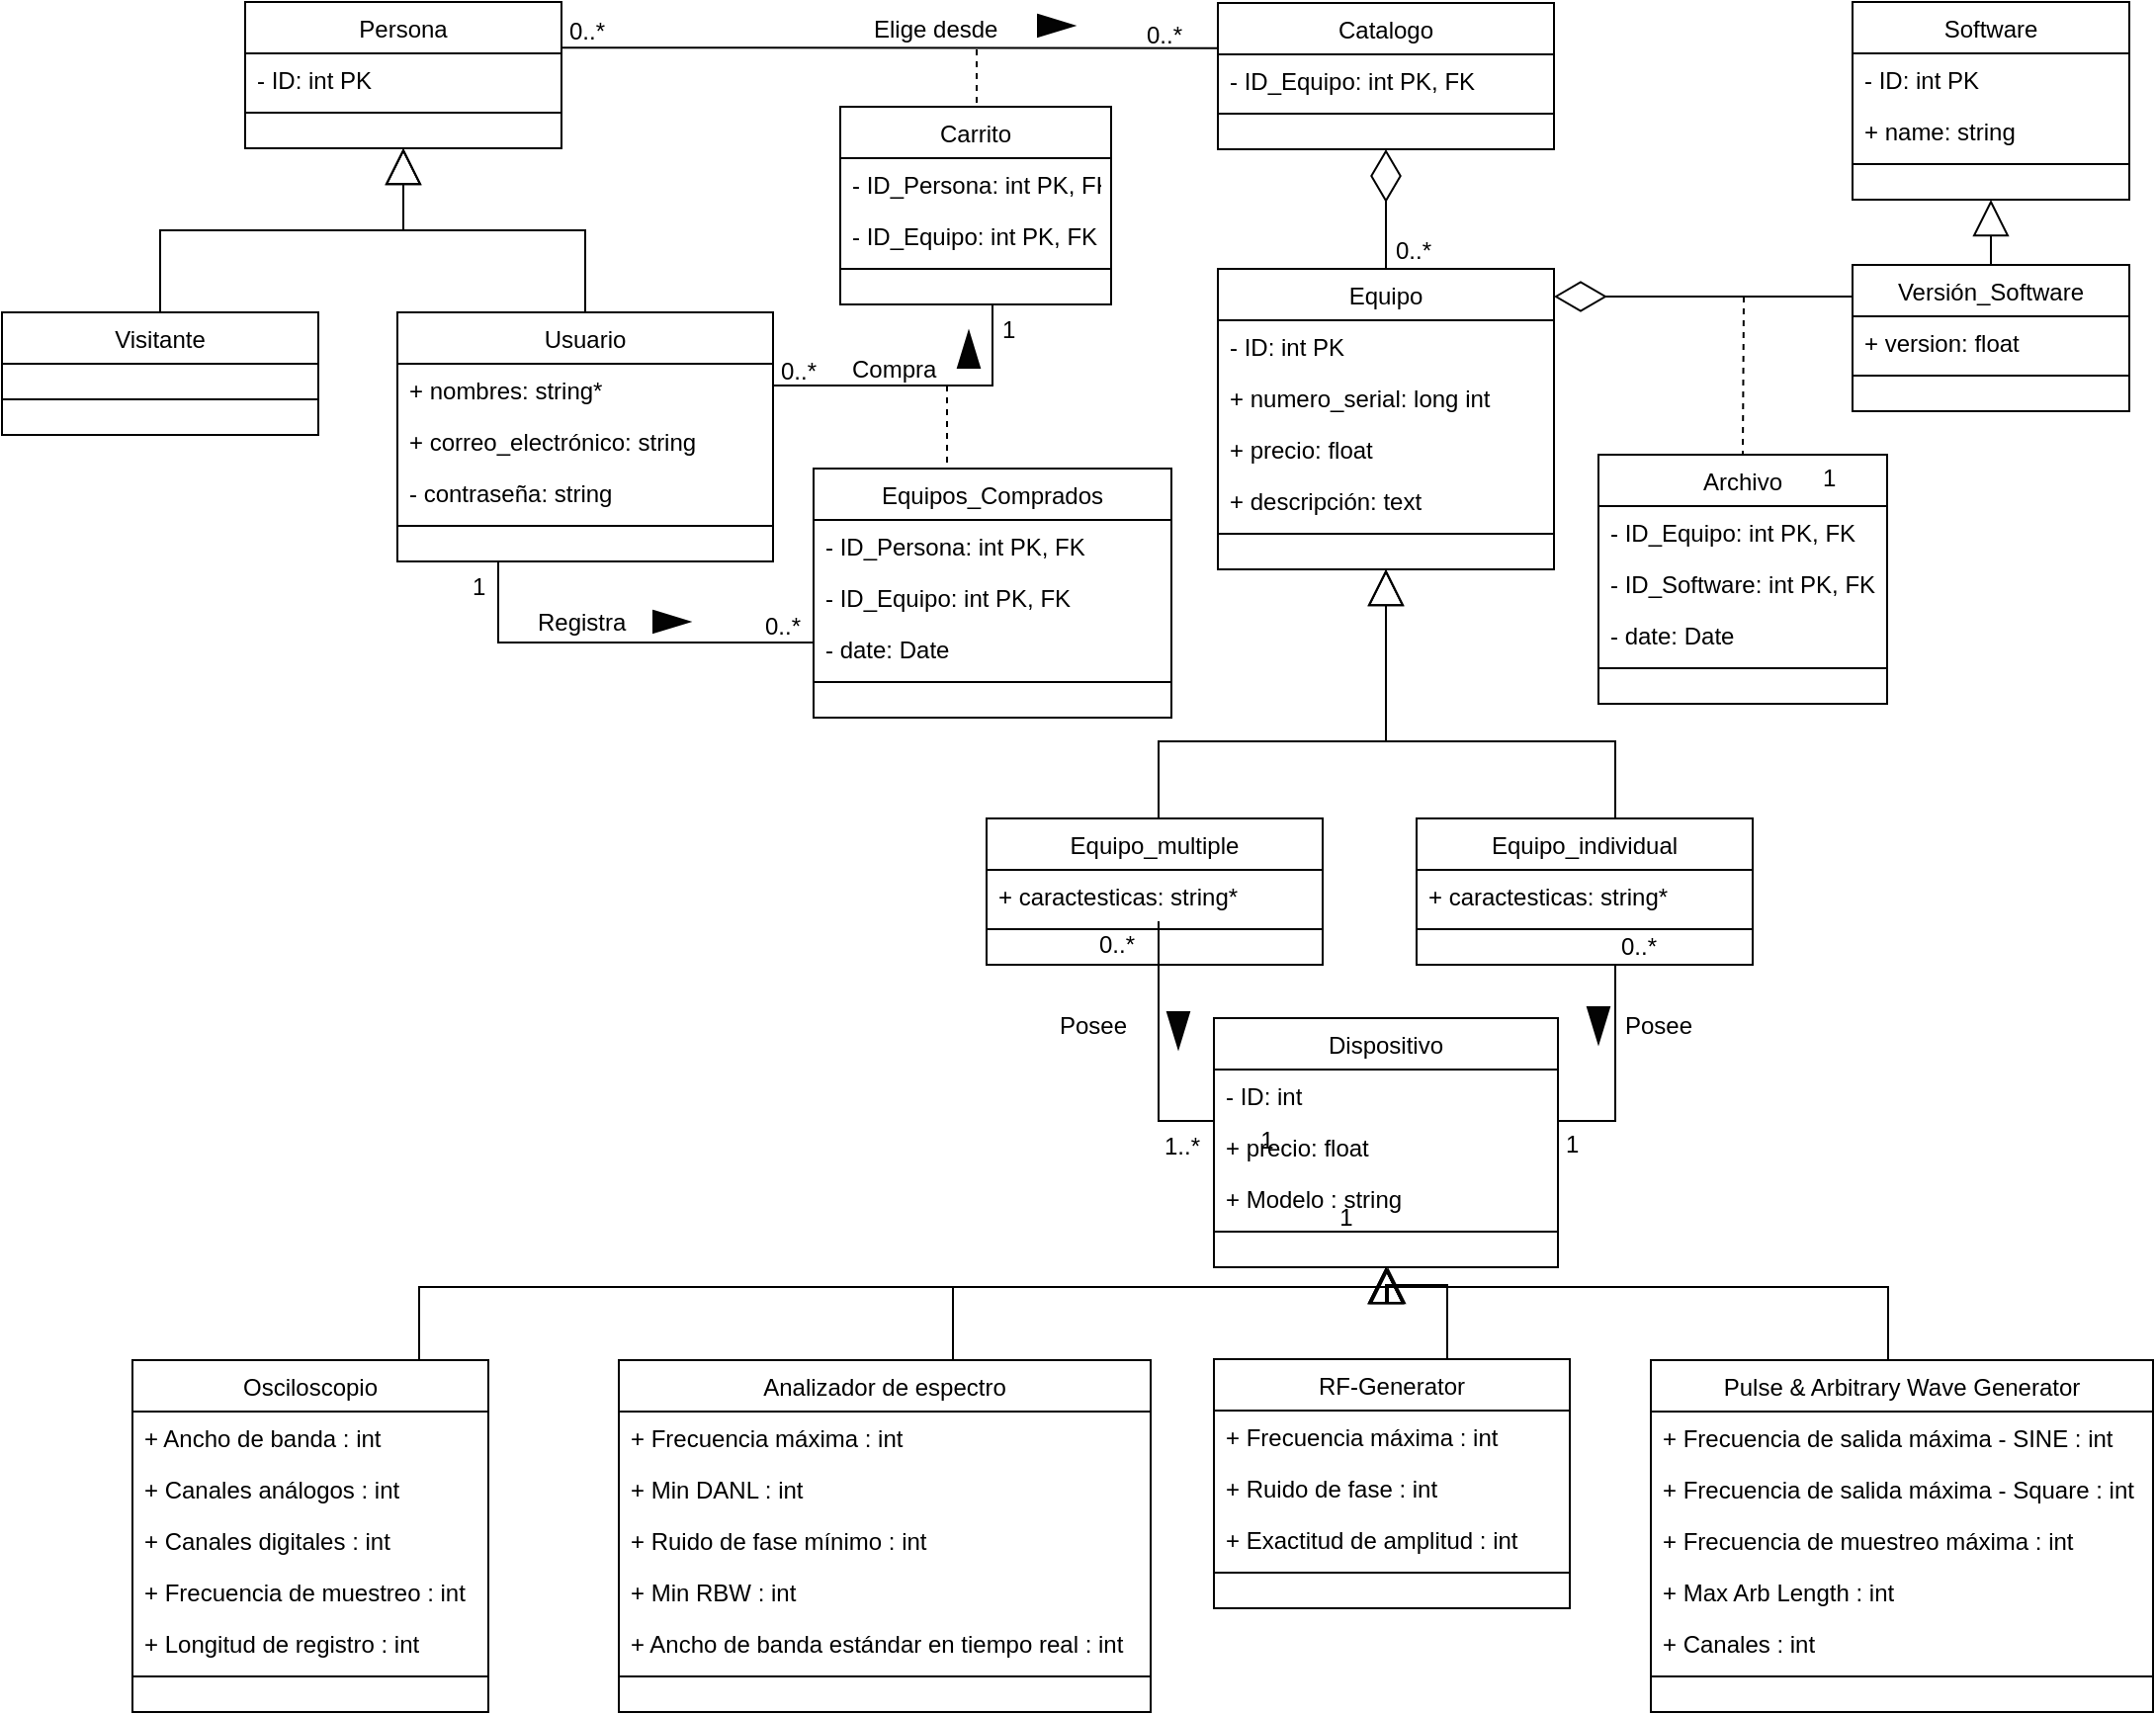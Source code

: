 <mxfile version="10.6.6" type="github"><diagram id="1l5sb3tRG5L2ssNkNrx-" name="Page-1"><mxGraphModel dx="1618" dy="881" grid="1" gridSize="10" guides="1" tooltips="1" connect="1" arrows="1" fold="1" page="1" pageScale="1" pageWidth="1100" pageHeight="850" math="0" shadow="0"><root><mxCell id="0"/><mxCell id="1" parent="0"/><mxCell id="Gdhuj5nwoWhFRIDHeM78-11" value="Usuario" style="swimlane;fontStyle=0;childLayout=stackLayout;horizontal=1;startSize=26;fillColor=none;horizontalStack=0;resizeParent=1;resizeParentMax=0;resizeLast=0;collapsible=1;marginBottom=0;fontSize=12;" parent="1" vertex="1"><mxGeometry x="209" y="183" width="190" height="126" as="geometry"><mxRectangle x="80" y="222" width="80" height="26" as="alternateBounds"/></mxGeometry></mxCell><mxCell id="Gdhuj5nwoWhFRIDHeM78-14" value="+ nombres: string*" style="text;strokeColor=none;fillColor=none;align=left;verticalAlign=top;spacingLeft=4;spacingRight=4;overflow=hidden;rotatable=0;points=[[0,0.5],[1,0.5]];portConstraint=eastwest;fontSize=12;" parent="Gdhuj5nwoWhFRIDHeM78-11" vertex="1"><mxGeometry y="26" width="190" height="26" as="geometry"/></mxCell><mxCell id="Gdhuj5nwoWhFRIDHeM78-13" value="+ correo_electrónico: string" style="text;strokeColor=none;fillColor=none;align=left;verticalAlign=top;spacingLeft=4;spacingRight=4;overflow=hidden;rotatable=0;points=[[0,0.5],[1,0.5]];portConstraint=eastwest;fontSize=12;" parent="Gdhuj5nwoWhFRIDHeM78-11" vertex="1"><mxGeometry y="52" width="190" height="26" as="geometry"/></mxCell><mxCell id="_60A2l3c00pY5kJrIBus-10" value="- contraseña: string" style="text;strokeColor=none;fillColor=none;align=left;verticalAlign=top;spacingLeft=4;spacingRight=4;overflow=hidden;rotatable=0;points=[[0,0.5],[1,0.5]];portConstraint=eastwest;fontSize=12;" parent="Gdhuj5nwoWhFRIDHeM78-11" vertex="1"><mxGeometry y="78" width="190" height="26" as="geometry"/></mxCell><mxCell id="F7nU7nRuhwrIxXOLynGR-39" value="" style="line;strokeWidth=1;fillColor=none;align=left;verticalAlign=middle;spacingTop=-1;spacingLeft=3;spacingRight=3;rotatable=0;labelPosition=right;points=[];portConstraint=eastwest;" vertex="1" parent="Gdhuj5nwoWhFRIDHeM78-11"><mxGeometry y="104" width="190" height="8" as="geometry"/></mxCell><mxCell id="F7nU7nRuhwrIxXOLynGR-40" value="" style="text;strokeColor=none;fillColor=none;align=left;verticalAlign=middle;spacingTop=-1;spacingLeft=4;spacingRight=4;rotatable=0;labelPosition=right;points=[];portConstraint=eastwest;" vertex="1" parent="Gdhuj5nwoWhFRIDHeM78-11"><mxGeometry y="112" width="190" height="14" as="geometry"/></mxCell><mxCell id="Gdhuj5nwoWhFRIDHeM78-29" value="Equipo" style="swimlane;fontStyle=0;childLayout=stackLayout;horizontal=1;startSize=26;fillColor=none;horizontalStack=0;resizeParent=1;resizeParentMax=0;resizeLast=0;collapsible=1;marginBottom=0;fontSize=12;" parent="1" vertex="1"><mxGeometry x="624" y="161" width="170" height="152" as="geometry"/></mxCell><mxCell id="F7nU7nRuhwrIxXOLynGR-60" value="- ID: int PK" style="text;strokeColor=none;fillColor=none;align=left;verticalAlign=top;spacingLeft=4;spacingRight=4;overflow=hidden;rotatable=0;points=[[0,0.5],[1,0.5]];portConstraint=eastwest;fontSize=12;" vertex="1" parent="Gdhuj5nwoWhFRIDHeM78-29"><mxGeometry y="26" width="170" height="26" as="geometry"/></mxCell><mxCell id="kvjPQDBFaXFV1M2Y1lZf-42" value="+ numero_serial: long int" style="text;strokeColor=none;fillColor=none;align=left;verticalAlign=top;spacingLeft=4;spacingRight=4;overflow=hidden;rotatable=0;points=[[0,0.5],[1,0.5]];portConstraint=eastwest;fontSize=12;" parent="Gdhuj5nwoWhFRIDHeM78-29" vertex="1"><mxGeometry y="52" width="170" height="26" as="geometry"/></mxCell><mxCell id="Gdhuj5nwoWhFRIDHeM78-30" value="+ precio: float" style="text;strokeColor=none;fillColor=none;align=left;verticalAlign=top;spacingLeft=4;spacingRight=4;overflow=hidden;rotatable=0;points=[[0,0.5],[1,0.5]];portConstraint=eastwest;fontSize=12;" parent="Gdhuj5nwoWhFRIDHeM78-29" vertex="1"><mxGeometry y="78" width="170" height="26" as="geometry"/></mxCell><mxCell id="Gdhuj5nwoWhFRIDHeM78-32" value="+ descripción: text" style="text;strokeColor=none;fillColor=none;align=left;verticalAlign=top;spacingLeft=4;spacingRight=4;overflow=hidden;rotatable=0;points=[[0,0.5],[1,0.5]];portConstraint=eastwest;fontSize=12;" parent="Gdhuj5nwoWhFRIDHeM78-29" vertex="1"><mxGeometry y="104" width="170" height="26" as="geometry"/></mxCell><mxCell id="F7nU7nRuhwrIxXOLynGR-31" value="" style="line;strokeWidth=1;fillColor=none;align=left;verticalAlign=middle;spacingTop=-1;spacingLeft=3;spacingRight=3;rotatable=0;labelPosition=right;points=[];portConstraint=eastwest;" vertex="1" parent="Gdhuj5nwoWhFRIDHeM78-29"><mxGeometry y="130" width="170" height="8" as="geometry"/></mxCell><mxCell id="F7nU7nRuhwrIxXOLynGR-32" value="" style="text;strokeColor=none;fillColor=none;align=left;verticalAlign=middle;spacingTop=-1;spacingLeft=4;spacingRight=4;rotatable=0;labelPosition=right;points=[];portConstraint=eastwest;" vertex="1" parent="Gdhuj5nwoWhFRIDHeM78-29"><mxGeometry y="138" width="170" height="14" as="geometry"/></mxCell><mxCell id="Gdhuj5nwoWhFRIDHeM78-41" value="Software" style="swimlane;fontStyle=0;childLayout=stackLayout;horizontal=1;startSize=26;fillColor=none;horizontalStack=0;resizeParent=1;resizeParentMax=0;resizeLast=0;collapsible=1;marginBottom=0;fontSize=12;" parent="1" vertex="1"><mxGeometry x="945" y="26" width="140" height="100" as="geometry"/></mxCell><mxCell id="F7nU7nRuhwrIxXOLynGR-61" value="- ID: int PK" style="text;strokeColor=none;fillColor=none;align=left;verticalAlign=top;spacingLeft=4;spacingRight=4;overflow=hidden;rotatable=0;points=[[0,0.5],[1,0.5]];portConstraint=eastwest;fontSize=12;" vertex="1" parent="Gdhuj5nwoWhFRIDHeM78-41"><mxGeometry y="26" width="140" height="26" as="geometry"/></mxCell><mxCell id="Gdhuj5nwoWhFRIDHeM78-48" value="+ name: string" style="text;strokeColor=none;fillColor=none;align=left;verticalAlign=top;spacingLeft=4;spacingRight=4;overflow=hidden;rotatable=0;points=[[0,0.5],[1,0.5]];portConstraint=eastwest;fontSize=12;" parent="Gdhuj5nwoWhFRIDHeM78-41" vertex="1"><mxGeometry y="52" width="140" height="26" as="geometry"/></mxCell><mxCell id="F7nU7nRuhwrIxXOLynGR-37" value="" style="line;strokeWidth=1;fillColor=none;align=left;verticalAlign=middle;spacingTop=-1;spacingLeft=3;spacingRight=3;rotatable=0;labelPosition=right;points=[];portConstraint=eastwest;" vertex="1" parent="Gdhuj5nwoWhFRIDHeM78-41"><mxGeometry y="78" width="140" height="8" as="geometry"/></mxCell><mxCell id="F7nU7nRuhwrIxXOLynGR-38" value="" style="text;strokeColor=none;fillColor=none;align=left;verticalAlign=middle;spacingTop=-1;spacingLeft=4;spacingRight=4;rotatable=0;labelPosition=right;points=[];portConstraint=eastwest;" vertex="1" parent="Gdhuj5nwoWhFRIDHeM78-41"><mxGeometry y="86" width="140" height="14" as="geometry"/></mxCell><mxCell id="Gdhuj5nwoWhFRIDHeM78-47" value="Versión_Software" style="swimlane;fontStyle=0;childLayout=stackLayout;horizontal=1;startSize=26;fillColor=none;horizontalStack=0;resizeParent=1;resizeParentMax=0;resizeLast=0;collapsible=1;marginBottom=0;fontSize=12;" parent="1" vertex="1"><mxGeometry x="945" y="159" width="140" height="74" as="geometry"/></mxCell><mxCell id="Gdhuj5nwoWhFRIDHeM78-43" value="+ version: float" style="text;strokeColor=none;fillColor=none;align=left;verticalAlign=top;spacingLeft=4;spacingRight=4;overflow=hidden;rotatable=0;points=[[0,0.5],[1,0.5]];portConstraint=eastwest;fontSize=12;" parent="Gdhuj5nwoWhFRIDHeM78-47" vertex="1"><mxGeometry y="26" width="140" height="26" as="geometry"/></mxCell><mxCell id="F7nU7nRuhwrIxXOLynGR-35" value="" style="line;strokeWidth=1;fillColor=none;align=left;verticalAlign=middle;spacingTop=-1;spacingLeft=3;spacingRight=3;rotatable=0;labelPosition=right;points=[];portConstraint=eastwest;" vertex="1" parent="Gdhuj5nwoWhFRIDHeM78-47"><mxGeometry y="52" width="140" height="8" as="geometry"/></mxCell><mxCell id="F7nU7nRuhwrIxXOLynGR-36" value="" style="text;strokeColor=none;fillColor=none;align=left;verticalAlign=middle;spacingTop=-1;spacingLeft=4;spacingRight=4;rotatable=0;labelPosition=right;points=[];portConstraint=eastwest;" vertex="1" parent="Gdhuj5nwoWhFRIDHeM78-47"><mxGeometry y="60" width="140" height="14" as="geometry"/></mxCell><mxCell id="Gdhuj5nwoWhFRIDHeM78-63" value="" style="endArrow=none;html=1;strokeColor=#000000;fontSize=12;edgeStyle=orthogonalEdgeStyle;rounded=0;" parent="1" target="_60A2l3c00pY5kJrIBus-11" edge="1"><mxGeometry width="50" height="50" relative="1" as="geometry"><mxPoint x="399" y="266" as="sourcePoint"/><mxPoint x="579" y="266" as="targetPoint"/><Array as="points"><mxPoint x="399" y="220"/><mxPoint x="510" y="220"/></Array></mxGeometry></mxCell><mxCell id="_60A2l3c00pY5kJrIBus-11" value="Carrito" style="swimlane;fontStyle=0;childLayout=stackLayout;horizontal=1;startSize=26;fillColor=none;horizontalStack=0;resizeParent=1;resizeParentMax=0;resizeLast=0;collapsible=1;marginBottom=0;fontSize=12;" parent="1" vertex="1"><mxGeometry x="433" y="79" width="137" height="100" as="geometry"/></mxCell><mxCell id="F7nU7nRuhwrIxXOLynGR-64" value="- ID_Persona: int PK, FK" style="text;strokeColor=none;fillColor=none;align=left;verticalAlign=top;spacingLeft=4;spacingRight=4;overflow=hidden;rotatable=0;points=[[0,0.5],[1,0.5]];portConstraint=eastwest;fontSize=12;" vertex="1" parent="_60A2l3c00pY5kJrIBus-11"><mxGeometry y="26" width="137" height="26" as="geometry"/></mxCell><mxCell id="F7nU7nRuhwrIxXOLynGR-63" value="- ID_Equipo: int PK, FK" style="text;strokeColor=none;fillColor=none;align=left;verticalAlign=top;spacingLeft=4;spacingRight=4;overflow=hidden;rotatable=0;points=[[0,0.5],[1,0.5]];portConstraint=eastwest;fontSize=12;" vertex="1" parent="_60A2l3c00pY5kJrIBus-11"><mxGeometry y="52" width="137" height="26" as="geometry"/></mxCell><mxCell id="F7nU7nRuhwrIxXOLynGR-57" value="" style="line;strokeWidth=1;fillColor=none;align=left;verticalAlign=middle;spacingTop=-1;spacingLeft=3;spacingRight=3;rotatable=0;labelPosition=right;points=[];portConstraint=eastwest;" vertex="1" parent="_60A2l3c00pY5kJrIBus-11"><mxGeometry y="78" width="137" height="8" as="geometry"/></mxCell><mxCell id="F7nU7nRuhwrIxXOLynGR-58" value="" style="text;strokeColor=none;fillColor=none;align=left;verticalAlign=middle;spacingTop=-1;spacingLeft=4;spacingRight=4;rotatable=0;labelPosition=right;points=[];portConstraint=eastwest;" vertex="1" parent="_60A2l3c00pY5kJrIBus-11"><mxGeometry y="86" width="137" height="14" as="geometry"/></mxCell><mxCell id="kvjPQDBFaXFV1M2Y1lZf-7" value="Visitante" style="swimlane;fontStyle=0;childLayout=stackLayout;horizontal=1;startSize=26;fillColor=none;horizontalStack=0;resizeParent=1;resizeParentMax=0;resizeLast=0;collapsible=1;marginBottom=0;fontSize=12;" parent="1" vertex="1"><mxGeometry x="9" y="183" width="160" height="62" as="geometry"><mxRectangle x="80" y="222" width="80" height="26" as="alternateBounds"/></mxGeometry></mxCell><mxCell id="F7nU7nRuhwrIxXOLynGR-48" value="" style="text;strokeColor=none;fillColor=none;align=left;verticalAlign=middle;spacingTop=-1;spacingLeft=4;spacingRight=4;rotatable=0;labelPosition=right;points=[];portConstraint=eastwest;" vertex="1" parent="kvjPQDBFaXFV1M2Y1lZf-7"><mxGeometry y="26" width="160" height="14" as="geometry"/></mxCell><mxCell id="F7nU7nRuhwrIxXOLynGR-43" value="" style="line;strokeWidth=1;fillColor=none;align=left;verticalAlign=middle;spacingTop=-1;spacingLeft=3;spacingRight=3;rotatable=0;labelPosition=right;points=[];portConstraint=eastwest;" vertex="1" parent="kvjPQDBFaXFV1M2Y1lZf-7"><mxGeometry y="40" width="160" height="8" as="geometry"/></mxCell><mxCell id="F7nU7nRuhwrIxXOLynGR-44" value="" style="text;strokeColor=none;fillColor=none;align=left;verticalAlign=middle;spacingTop=-1;spacingLeft=4;spacingRight=4;rotatable=0;labelPosition=right;points=[];portConstraint=eastwest;" vertex="1" parent="kvjPQDBFaXFV1M2Y1lZf-7"><mxGeometry y="48" width="160" height="14" as="geometry"/></mxCell><mxCell id="kvjPQDBFaXFV1M2Y1lZf-12" value="Persona" style="swimlane;fontStyle=0;childLayout=stackLayout;horizontal=1;startSize=26;fillColor=none;horizontalStack=0;resizeParent=1;resizeParentMax=0;resizeLast=0;collapsible=1;marginBottom=0;fontSize=12;" parent="1" vertex="1"><mxGeometry x="132" y="26" width="160" height="74" as="geometry"><mxRectangle x="80" y="222" width="80" height="26" as="alternateBounds"/></mxGeometry></mxCell><mxCell id="kvjPQDBFaXFV1M2Y1lZf-13" value="- ID: int PK" style="text;strokeColor=none;fillColor=none;align=left;verticalAlign=top;spacingLeft=4;spacingRight=4;overflow=hidden;rotatable=0;points=[[0,0.5],[1,0.5]];portConstraint=eastwest;fontSize=12;" parent="kvjPQDBFaXFV1M2Y1lZf-12" vertex="1"><mxGeometry y="26" width="160" height="26" as="geometry"/></mxCell><mxCell id="F7nU7nRuhwrIxXOLynGR-46" value="" style="line;strokeWidth=1;fillColor=none;align=left;verticalAlign=middle;spacingTop=-1;spacingLeft=3;spacingRight=3;rotatable=0;labelPosition=right;points=[];portConstraint=eastwest;" vertex="1" parent="kvjPQDBFaXFV1M2Y1lZf-12"><mxGeometry y="52" width="160" height="8" as="geometry"/></mxCell><mxCell id="F7nU7nRuhwrIxXOLynGR-47" value="" style="text;strokeColor=none;fillColor=none;align=left;verticalAlign=middle;spacingTop=-1;spacingLeft=4;spacingRight=4;rotatable=0;labelPosition=right;points=[];portConstraint=eastwest;" vertex="1" parent="kvjPQDBFaXFV1M2Y1lZf-12"><mxGeometry y="60" width="160" height="14" as="geometry"/></mxCell><mxCell id="kvjPQDBFaXFV1M2Y1lZf-26" value="" style="endArrow=block;endSize=16;endFill=0;html=1;edgeStyle=orthogonalEdgeStyle;rounded=0;fontSize=12;" parent="1" source="Gdhuj5nwoWhFRIDHeM78-11" target="kvjPQDBFaXFV1M2Y1lZf-12" edge="1"><mxGeometry x="-0.206" y="-25" width="160" relative="1" as="geometry"><mxPoint x="249" y="130" as="sourcePoint"/><mxPoint x="409" y="130" as="targetPoint"/><mxPoint as="offset"/></mxGeometry></mxCell><mxCell id="kvjPQDBFaXFV1M2Y1lZf-27" value="" style="endArrow=block;endSize=16;endFill=0;html=1;edgeStyle=orthogonalEdgeStyle;rounded=0;fontSize=12;" parent="1" source="kvjPQDBFaXFV1M2Y1lZf-7" target="kvjPQDBFaXFV1M2Y1lZf-12" edge="1"><mxGeometry x="-0.206" y="-25" width="160" relative="1" as="geometry"><mxPoint x="291.286" y="193.0" as="sourcePoint"/><mxPoint x="235.857" y="89" as="targetPoint"/><mxPoint as="offset"/></mxGeometry></mxCell><mxCell id="kvjPQDBFaXFV1M2Y1lZf-30" value="&lt;font style=&quot;font-size: 12px;&quot;&gt;Compra&lt;/font&gt;" style="text;html=1;resizable=0;points=[];autosize=1;align=left;verticalAlign=top;spacingTop=-4;fontSize=12;" parent="1" vertex="1"><mxGeometry x="437" y="202" width="70" height="20" as="geometry"/></mxCell><mxCell id="kvjPQDBFaXFV1M2Y1lZf-32" value="" style="endArrow=none;html=1;rounded=0;fontSize=12;" parent="1" edge="1"><mxGeometry width="50" height="50" relative="1" as="geometry"><mxPoint x="624" y="49.414" as="sourcePoint"/><mxPoint x="292" y="49.08" as="targetPoint"/></mxGeometry></mxCell><mxCell id="kvjPQDBFaXFV1M2Y1lZf-33" value="&lt;div style=&quot;font-size: 12px;&quot;&gt;&lt;font style=&quot;font-size: 12px;&quot;&gt;Elige&lt;/font&gt; desde&lt;/div&gt;" style="text;html=1;resizable=0;points=[];autosize=1;align=left;verticalAlign=top;spacingTop=-4;fontSize=12;" parent="1" vertex="1"><mxGeometry x="448" y="30" width="90" height="20" as="geometry"/></mxCell><mxCell id="kvjPQDBFaXFV1M2Y1lZf-34" value="" style="endArrow=none;dashed=1;html=1;entryX=0.5;entryY=0;entryDx=0;entryDy=0;fontSize=12;" parent="1" edge="1"><mxGeometry width="50" height="50" relative="1" as="geometry"><mxPoint x="502" y="50" as="sourcePoint"/><mxPoint x="502" y="80" as="targetPoint"/></mxGeometry></mxCell><mxCell id="kvjPQDBFaXFV1M2Y1lZf-35" value="Equipos_Comprados" style="swimlane;fontStyle=0;childLayout=stackLayout;horizontal=1;startSize=26;fillColor=none;horizontalStack=0;resizeParent=1;resizeParentMax=0;resizeLast=0;collapsible=1;marginBottom=0;fontSize=12;" parent="1" vertex="1"><mxGeometry x="419.5" y="262" width="181" height="126" as="geometry"/></mxCell><mxCell id="F7nU7nRuhwrIxXOLynGR-66" value="- ID_Persona: int PK, FK" style="text;strokeColor=none;fillColor=none;align=left;verticalAlign=top;spacingLeft=4;spacingRight=4;overflow=hidden;rotatable=0;points=[[0,0.5],[1,0.5]];portConstraint=eastwest;fontSize=12;" vertex="1" parent="kvjPQDBFaXFV1M2Y1lZf-35"><mxGeometry y="26" width="181" height="26" as="geometry"/></mxCell><mxCell id="F7nU7nRuhwrIxXOLynGR-67" value="- ID_Equipo: int PK, FK" style="text;strokeColor=none;fillColor=none;align=left;verticalAlign=top;spacingLeft=4;spacingRight=4;overflow=hidden;rotatable=0;points=[[0,0.5],[1,0.5]];portConstraint=eastwest;fontSize=12;" vertex="1" parent="kvjPQDBFaXFV1M2Y1lZf-35"><mxGeometry y="52" width="181" height="26" as="geometry"/></mxCell><mxCell id="kvjPQDBFaXFV1M2Y1lZf-73" value="- date: Date " style="text;strokeColor=none;fillColor=none;align=left;verticalAlign=top;spacingLeft=4;spacingRight=4;overflow=hidden;rotatable=0;points=[[0,0.5],[1,0.5]];portConstraint=eastwest;fontSize=12;" parent="kvjPQDBFaXFV1M2Y1lZf-35" vertex="1"><mxGeometry y="78" width="181" height="26" as="geometry"/></mxCell><mxCell id="F7nU7nRuhwrIxXOLynGR-25" value="" style="line;strokeWidth=1;fillColor=none;align=left;verticalAlign=middle;spacingTop=-1;spacingLeft=3;spacingRight=3;rotatable=0;labelPosition=right;points=[];portConstraint=eastwest;" vertex="1" parent="kvjPQDBFaXFV1M2Y1lZf-35"><mxGeometry y="104" width="181" height="8" as="geometry"/></mxCell><mxCell id="F7nU7nRuhwrIxXOLynGR-26" value="" style="text;strokeColor=none;fillColor=none;align=left;verticalAlign=middle;spacingTop=-1;spacingLeft=4;spacingRight=4;rotatable=0;labelPosition=right;points=[];portConstraint=eastwest;" vertex="1" parent="kvjPQDBFaXFV1M2Y1lZf-35"><mxGeometry y="112" width="181" height="14" as="geometry"/></mxCell><mxCell id="kvjPQDBFaXFV1M2Y1lZf-37" value="" style="endArrow=none;dashed=1;html=1;fontSize=12;entryX=0.373;entryY=-0.008;entryDx=0;entryDy=0;entryPerimeter=0;" parent="1" target="kvjPQDBFaXFV1M2Y1lZf-35" edge="1"><mxGeometry width="50" height="50" relative="1" as="geometry"><mxPoint x="487" y="220" as="sourcePoint"/><mxPoint x="508" y="340" as="targetPoint"/></mxGeometry></mxCell><mxCell id="kvjPQDBFaXFV1M2Y1lZf-38" value="" style="endArrow=none;html=1;strokeColor=#000000;fontSize=12;edgeStyle=orthogonalEdgeStyle;rounded=0;" parent="1" source="Gdhuj5nwoWhFRIDHeM78-11" target="kvjPQDBFaXFV1M2Y1lZf-35" edge="1"><mxGeometry width="50" height="50" relative="1" as="geometry"><mxPoint x="389" y="220" as="sourcePoint"/><mxPoint x="579" y="220" as="targetPoint"/><Array as="points"><mxPoint x="260" y="350"/></Array></mxGeometry></mxCell><mxCell id="kvjPQDBFaXFV1M2Y1lZf-39" value="&lt;font style=&quot;font-size: 12px;&quot;&gt;Registra&lt;/font&gt;" style="text;html=1;resizable=0;points=[];autosize=1;align=left;verticalAlign=top;spacingTop=-4;fontSize=12;" parent="1" vertex="1"><mxGeometry x="277.5" y="330" width="70" height="20" as="geometry"/></mxCell><mxCell id="kvjPQDBFaXFV1M2Y1lZf-40" value="" style="endArrow=block;endSize=16;endFill=0;html=1;edgeStyle=orthogonalEdgeStyle;rounded=0;fontSize=12;" parent="1" source="Gdhuj5nwoWhFRIDHeM78-47" target="Gdhuj5nwoWhFRIDHeM78-41" edge="1"><mxGeometry x="-0.206" y="-25" width="160" relative="1" as="geometry"><mxPoint x="144.118" y="150.0" as="sourcePoint"/><mxPoint x="267.647" y="46" as="targetPoint"/><mxPoint as="offset"/></mxGeometry></mxCell><mxCell id="kvjPQDBFaXFV1M2Y1lZf-41" value="Archivo" style="swimlane;fontStyle=0;childLayout=stackLayout;horizontal=1;startSize=26;fillColor=none;horizontalStack=0;resizeParent=1;resizeParentMax=0;resizeLast=0;collapsible=1;marginBottom=0;fontSize=12;" parent="1" vertex="1"><mxGeometry x="816.5" y="255" width="146" height="126" as="geometry"/></mxCell><mxCell id="F7nU7nRuhwrIxXOLynGR-69" value="- ID_Equipo: int PK, FK" style="text;strokeColor=none;fillColor=none;align=left;verticalAlign=top;spacingLeft=4;spacingRight=4;overflow=hidden;rotatable=0;points=[[0,0.5],[1,0.5]];portConstraint=eastwest;fontSize=12;" vertex="1" parent="kvjPQDBFaXFV1M2Y1lZf-41"><mxGeometry y="26" width="146" height="26" as="geometry"/></mxCell><mxCell id="F7nU7nRuhwrIxXOLynGR-68" value="- ID_Software: int PK, FK" style="text;strokeColor=none;fillColor=none;align=left;verticalAlign=top;spacingLeft=4;spacingRight=4;overflow=hidden;rotatable=0;points=[[0,0.5],[1,0.5]];portConstraint=eastwest;fontSize=12;" vertex="1" parent="kvjPQDBFaXFV1M2Y1lZf-41"><mxGeometry y="52" width="146" height="26" as="geometry"/></mxCell><mxCell id="kvjPQDBFaXFV1M2Y1lZf-83" value="- date: Date" style="text;strokeColor=none;fillColor=none;align=left;verticalAlign=top;spacingLeft=4;spacingRight=4;overflow=hidden;rotatable=0;points=[[0,0.5],[1,0.5]];portConstraint=eastwest;fontSize=12;" parent="kvjPQDBFaXFV1M2Y1lZf-41" vertex="1"><mxGeometry y="78" width="146" height="26" as="geometry"/></mxCell><mxCell id="F7nU7nRuhwrIxXOLynGR-33" value="" style="line;strokeWidth=1;fillColor=none;align=left;verticalAlign=middle;spacingTop=-1;spacingLeft=3;spacingRight=3;rotatable=0;labelPosition=right;points=[];portConstraint=eastwest;" vertex="1" parent="kvjPQDBFaXFV1M2Y1lZf-41"><mxGeometry y="104" width="146" height="8" as="geometry"/></mxCell><mxCell id="F7nU7nRuhwrIxXOLynGR-34" value="" style="text;strokeColor=none;fillColor=none;align=left;verticalAlign=middle;spacingTop=-1;spacingLeft=4;spacingRight=4;rotatable=0;labelPosition=right;points=[];portConstraint=eastwest;" vertex="1" parent="kvjPQDBFaXFV1M2Y1lZf-41"><mxGeometry y="112" width="146" height="14" as="geometry"/></mxCell><mxCell id="kvjPQDBFaXFV1M2Y1lZf-43" value="Equipo_multiple" style="swimlane;fontStyle=0;childLayout=stackLayout;horizontal=1;startSize=26;fillColor=none;horizontalStack=0;resizeParent=1;resizeParentMax=0;resizeLast=0;collapsible=1;marginBottom=0;fontSize=12;" parent="1" vertex="1"><mxGeometry x="507" y="439" width="170" height="74" as="geometry"/></mxCell><mxCell id="kvjPQDBFaXFV1M2Y1lZf-47" value="+ caractesticas: string*" style="text;strokeColor=none;fillColor=none;align=left;verticalAlign=top;spacingLeft=4;spacingRight=4;overflow=hidden;rotatable=0;points=[[0,0.5],[1,0.5]];portConstraint=eastwest;fontSize=12;" parent="kvjPQDBFaXFV1M2Y1lZf-43" vertex="1"><mxGeometry y="26" width="170" height="26" as="geometry"/></mxCell><mxCell id="F7nU7nRuhwrIxXOLynGR-11" value="" style="line;strokeWidth=1;fillColor=none;align=left;verticalAlign=middle;spacingTop=-1;spacingLeft=3;spacingRight=3;rotatable=0;labelPosition=right;points=[];portConstraint=eastwest;" vertex="1" parent="kvjPQDBFaXFV1M2Y1lZf-43"><mxGeometry y="52" width="170" height="8" as="geometry"/></mxCell><mxCell id="F7nU7nRuhwrIxXOLynGR-12" value="" style="text;strokeColor=none;fillColor=none;align=left;verticalAlign=middle;spacingTop=-1;spacingLeft=4;spacingRight=4;rotatable=0;labelPosition=right;points=[];portConstraint=eastwest;" vertex="1" parent="kvjPQDBFaXFV1M2Y1lZf-43"><mxGeometry y="60" width="170" height="14" as="geometry"/></mxCell><mxCell id="kvjPQDBFaXFV1M2Y1lZf-49" value="Equipo_individual" style="swimlane;fontStyle=0;childLayout=stackLayout;horizontal=1;startSize=26;fillColor=none;horizontalStack=0;resizeParent=1;resizeParentMax=0;resizeLast=0;collapsible=1;marginBottom=0;fontSize=12;" parent="1" vertex="1"><mxGeometry x="724.5" y="439" width="170" height="74" as="geometry"/></mxCell><mxCell id="kvjPQDBFaXFV1M2Y1lZf-53" value="+ caractesticas: string*" style="text;strokeColor=none;fillColor=none;align=left;verticalAlign=top;spacingLeft=4;spacingRight=4;overflow=hidden;rotatable=0;points=[[0,0.5],[1,0.5]];portConstraint=eastwest;fontSize=12;" parent="kvjPQDBFaXFV1M2Y1lZf-49" vertex="1"><mxGeometry y="26" width="170" height="26" as="geometry"/></mxCell><mxCell id="F7nU7nRuhwrIxXOLynGR-13" value="" style="line;strokeWidth=1;fillColor=none;align=left;verticalAlign=middle;spacingTop=-1;spacingLeft=3;spacingRight=3;rotatable=0;labelPosition=right;points=[];portConstraint=eastwest;" vertex="1" parent="kvjPQDBFaXFV1M2Y1lZf-49"><mxGeometry y="52" width="170" height="8" as="geometry"/></mxCell><mxCell id="F7nU7nRuhwrIxXOLynGR-14" value="" style="text;strokeColor=none;fillColor=none;align=left;verticalAlign=middle;spacingTop=-1;spacingLeft=4;spacingRight=4;rotatable=0;labelPosition=right;points=[];portConstraint=eastwest;" vertex="1" parent="kvjPQDBFaXFV1M2Y1lZf-49"><mxGeometry y="60" width="170" height="14" as="geometry"/></mxCell><mxCell id="kvjPQDBFaXFV1M2Y1lZf-55" value="" style="endArrow=block;endSize=16;endFill=0;html=1;edgeStyle=orthogonalEdgeStyle;rounded=0;fontSize=12;" parent="1" target="Gdhuj5nwoWhFRIDHeM78-29" edge="1"><mxGeometry x="-0.206" y="-25" width="160" relative="1" as="geometry"><mxPoint x="594" y="439" as="sourcePoint"/><mxPoint x="725" y="430" as="targetPoint"/><mxPoint as="offset"/><Array as="points"><mxPoint x="594" y="400"/><mxPoint x="709" y="400"/></Array></mxGeometry></mxCell><mxCell id="kvjPQDBFaXFV1M2Y1lZf-56" value="" style="endArrow=block;endSize=16;endFill=0;html=1;edgeStyle=orthogonalEdgeStyle;rounded=0;fontSize=12;" parent="1" source="kvjPQDBFaXFV1M2Y1lZf-49" target="Gdhuj5nwoWhFRIDHeM78-29" edge="1"><mxGeometry x="-0.206" y="-25" width="160" relative="1" as="geometry"><mxPoint x="153.941" y="203.0" as="sourcePoint"/><mxPoint x="277.471" y="99" as="targetPoint"/><mxPoint as="offset"/><Array as="points"><mxPoint x="825" y="400"/><mxPoint x="709" y="400"/></Array></mxGeometry></mxCell><mxCell id="kvjPQDBFaXFV1M2Y1lZf-61" value="Dispositivo" style="swimlane;fontStyle=0;childLayout=stackLayout;horizontal=1;startSize=26;fillColor=none;horizontalStack=0;resizeParent=1;resizeParentMax=0;resizeLast=0;collapsible=1;marginBottom=0;fontSize=12;" parent="1" vertex="1"><mxGeometry x="622" y="540" width="174" height="126" as="geometry"/></mxCell><mxCell id="kvjPQDBFaXFV1M2Y1lZf-62" value="- ID: int" style="text;strokeColor=none;fillColor=none;align=left;verticalAlign=top;spacingLeft=4;spacingRight=4;overflow=hidden;rotatable=0;points=[[0,0.5],[1,0.5]];portConstraint=eastwest;fontSize=12;" parent="kvjPQDBFaXFV1M2Y1lZf-61" vertex="1"><mxGeometry y="26" width="174" height="26" as="geometry"/></mxCell><mxCell id="kvjPQDBFaXFV1M2Y1lZf-63" value="+ precio: float" style="text;strokeColor=none;fillColor=none;align=left;verticalAlign=top;spacingLeft=4;spacingRight=4;overflow=hidden;rotatable=0;points=[[0,0.5],[1,0.5]];portConstraint=eastwest;fontSize=12;" parent="kvjPQDBFaXFV1M2Y1lZf-61" vertex="1"><mxGeometry y="52" width="174" height="26" as="geometry"/></mxCell><mxCell id="F7nU7nRuhwrIxXOLynGR-72" value="+ Modelo : string" style="text;strokeColor=none;fillColor=none;align=left;verticalAlign=top;spacingLeft=4;spacingRight=4;overflow=hidden;rotatable=0;points=[[0,0.5],[1,0.5]];portConstraint=eastwest;" vertex="1" parent="kvjPQDBFaXFV1M2Y1lZf-61"><mxGeometry y="78" width="174" height="26" as="geometry"/></mxCell><mxCell id="F7nU7nRuhwrIxXOLynGR-9" value="" style="line;strokeWidth=1;fillColor=none;align=left;verticalAlign=middle;spacingTop=-1;spacingLeft=3;spacingRight=3;rotatable=0;labelPosition=right;points=[];portConstraint=eastwest;" vertex="1" parent="kvjPQDBFaXFV1M2Y1lZf-61"><mxGeometry y="104" width="174" height="8" as="geometry"/></mxCell><mxCell id="F7nU7nRuhwrIxXOLynGR-10" value="" style="text;strokeColor=none;fillColor=none;align=left;verticalAlign=middle;spacingTop=-1;spacingLeft=4;spacingRight=4;rotatable=0;labelPosition=right;points=[];portConstraint=eastwest;" vertex="1" parent="kvjPQDBFaXFV1M2Y1lZf-61"><mxGeometry y="112" width="174" height="14" as="geometry"/></mxCell><mxCell id="kvjPQDBFaXFV1M2Y1lZf-70" value="" style="endArrow=none;html=1;fontSize=12;edgeStyle=orthogonalEdgeStyle;strokeColor=#000000;rounded=0;" parent="1" source="kvjPQDBFaXFV1M2Y1lZf-61" edge="1"><mxGeometry width="50" height="50" relative="1" as="geometry"><mxPoint x="55" y="1040" as="sourcePoint"/><mxPoint x="594" y="491" as="targetPoint"/><Array as="points"><mxPoint x="594" y="592"/></Array></mxGeometry></mxCell><mxCell id="kvjPQDBFaXFV1M2Y1lZf-71" value="" style="endArrow=none;html=1;fontSize=12;edgeStyle=orthogonalEdgeStyle;strokeColor=#000000;rounded=0;" parent="1" source="kvjPQDBFaXFV1M2Y1lZf-61" target="kvjPQDBFaXFV1M2Y1lZf-49" edge="1"><mxGeometry width="50" height="50" relative="1" as="geometry"><mxPoint x="725.118" y="705" as="sourcePoint"/><mxPoint x="603.941" y="540" as="targetPoint"/><Array as="points"><mxPoint x="825" y="592"/></Array></mxGeometry></mxCell><mxCell id="kvjPQDBFaXFV1M2Y1lZf-72" value="" style="endArrow=diamondThin;endFill=0;endSize=24;html=1;strokeColor=#000000;fontSize=12;" parent="1" edge="1"><mxGeometry width="160" relative="1" as="geometry"><mxPoint x="945" y="175" as="sourcePoint"/><mxPoint x="794" y="175" as="targetPoint"/></mxGeometry></mxCell><mxCell id="kvjPQDBFaXFV1M2Y1lZf-74" value="" style="endArrow=none;dashed=1;html=1;fontSize=12;entryX=0.5;entryY=0;entryDx=0;entryDy=0;" parent="1" target="kvjPQDBFaXFV1M2Y1lZf-41" edge="1"><mxGeometry width="50" height="50" relative="1" as="geometry"><mxPoint x="890" y="175" as="sourcePoint"/><mxPoint x="878" y="287" as="targetPoint"/></mxGeometry></mxCell><mxCell id="kvjPQDBFaXFV1M2Y1lZf-75" value="0..*" style="text;html=1;resizable=0;points=[];autosize=1;align=left;verticalAlign=top;spacingTop=-4;fontSize=12;" parent="1" vertex="1"><mxGeometry x="294" y="31" width="40" height="20" as="geometry"/></mxCell><mxCell id="kvjPQDBFaXFV1M2Y1lZf-76" value="0..*" style="text;html=1;resizable=0;points=[];autosize=1;align=left;verticalAlign=top;spacingTop=-4;fontSize=12;" parent="1" vertex="1"><mxGeometry x="586" y="33" width="40" height="20" as="geometry"/></mxCell><mxCell id="kvjPQDBFaXFV1M2Y1lZf-77" value="0..*" style="text;html=1;resizable=0;points=[];autosize=1;align=left;verticalAlign=top;spacingTop=-4;fontSize=12;" parent="1" vertex="1"><mxGeometry x="392.5" y="332" width="40" height="20" as="geometry"/></mxCell><mxCell id="kvjPQDBFaXFV1M2Y1lZf-78" value="0..*" style="text;html=1;resizable=0;points=[];autosize=1;align=left;verticalAlign=top;spacingTop=-4;fontSize=12;" parent="1" vertex="1"><mxGeometry x="401" y="203" width="40" height="20" as="geometry"/></mxCell><mxCell id="kvjPQDBFaXFV1M2Y1lZf-81" value="1" style="text;html=1;resizable=0;points=[];autosize=1;align=left;verticalAlign=top;spacingTop=-4;fontSize=12;" parent="1" vertex="1"><mxGeometry x="245" y="312" width="20" height="20" as="geometry"/></mxCell><mxCell id="kvjPQDBFaXFV1M2Y1lZf-84" value="&lt;div style=&quot;font-size: 12px;&quot;&gt;1&lt;/div&gt;" style="text;html=1;resizable=0;points=[];autosize=1;align=left;verticalAlign=top;spacingTop=-4;fontSize=12;" parent="1" vertex="1"><mxGeometry x="928" y="257" width="20" height="20" as="geometry"/></mxCell><mxCell id="kvjPQDBFaXFV1M2Y1lZf-87" value="1" style="text;html=1;resizable=0;points=[];autosize=1;align=left;verticalAlign=top;spacingTop=-4;fontSize=12;" parent="1" vertex="1"><mxGeometry x="797.5" y="594" width="20" height="20" as="geometry"/></mxCell><mxCell id="kvjPQDBFaXFV1M2Y1lZf-88" value="1..*" style="text;html=1;resizable=0;points=[];autosize=1;align=left;verticalAlign=top;spacingTop=-4;fontSize=12;" parent="1" vertex="1"><mxGeometry x="595" y="595" width="40" height="20" as="geometry"/></mxCell><mxCell id="Bll6Ffa5ibiGQT3uetov-1" value="0..*" style="text;html=1;resizable=0;points=[];autosize=1;align=left;verticalAlign=top;spacingTop=-4;fontSize=12;" parent="1" vertex="1"><mxGeometry x="562" y="493" width="40" height="20" as="geometry"/></mxCell><mxCell id="Bll6Ffa5ibiGQT3uetov-2" value="0..*" style="text;html=1;resizable=0;points=[];autosize=1;align=left;verticalAlign=top;spacingTop=-4;fontSize=12;" parent="1" vertex="1"><mxGeometry x="826" y="494" width="40" height="20" as="geometry"/></mxCell><mxCell id="Bll6Ffa5ibiGQT3uetov-3" value="&lt;font style=&quot;font-size: 12px;&quot;&gt;Posee&lt;/font&gt;" style="text;html=1;resizable=0;points=[];autosize=1;align=left;verticalAlign=top;spacingTop=-4;fontSize=12;" parent="1" vertex="1"><mxGeometry x="542" y="534" width="60" height="20" as="geometry"/></mxCell><mxCell id="Bll6Ffa5ibiGQT3uetov-4" value="&lt;font style=&quot;font-size: 12px;&quot;&gt;Posee&lt;/font&gt;" style="text;html=1;resizable=0;points=[];autosize=1;align=left;verticalAlign=top;spacingTop=-4;fontSize=12;" parent="1" vertex="1"><mxGeometry x="828" y="534" width="60" height="20" as="geometry"/></mxCell><mxCell id="L6wWEXaw9nn5h_qOhGbP-10" value="" style="triangle;whiteSpace=wrap;html=1;fillColor=#030303;fontSize=12;" parent="1" vertex="1"><mxGeometry x="533" y="32.5" width="18" height="11" as="geometry"/></mxCell><mxCell id="L6wWEXaw9nn5h_qOhGbP-11" value="" style="triangle;whiteSpace=wrap;html=1;fillColor=#030303;rotation=0;direction=north;fontSize=12;" parent="1" vertex="1"><mxGeometry x="492.5" y="193" width="11" height="18" as="geometry"/></mxCell><mxCell id="L6wWEXaw9nn5h_qOhGbP-12" value="" style="triangle;whiteSpace=wrap;html=1;fillColor=#030303;direction=south;fontSize=12;" parent="1" vertex="1"><mxGeometry x="811" y="534.5" width="11" height="18" as="geometry"/></mxCell><mxCell id="L6wWEXaw9nn5h_qOhGbP-13" value="" style="triangle;whiteSpace=wrap;html=1;fillColor=#030303;direction=south;fontSize=12;" parent="1" vertex="1"><mxGeometry x="598.5" y="537" width="11" height="18" as="geometry"/></mxCell><mxCell id="L6wWEXaw9nn5h_qOhGbP-14" value="" style="triangle;whiteSpace=wrap;html=1;fillColor=#030303;fontSize=12;" parent="1" vertex="1"><mxGeometry x="338.5" y="334" width="18" height="11" as="geometry"/></mxCell><mxCell id="0kGoACiSYIrQrBhmIAMw-1" value="Catalogo" style="swimlane;fontStyle=0;childLayout=stackLayout;horizontal=1;startSize=26;fillColor=none;horizontalStack=0;resizeParent=1;resizeParentMax=0;resizeLast=0;collapsible=1;marginBottom=0;fontSize=12;" parent="1" vertex="1"><mxGeometry x="624" y="26.5" width="170" height="74" as="geometry"/></mxCell><mxCell id="F7nU7nRuhwrIxXOLynGR-62" value="- ID_Equipo: int PK, FK" style="text;strokeColor=none;fillColor=none;align=left;verticalAlign=top;spacingLeft=4;spacingRight=4;overflow=hidden;rotatable=0;points=[[0,0.5],[1,0.5]];portConstraint=eastwest;fontSize=12;" vertex="1" parent="0kGoACiSYIrQrBhmIAMw-1"><mxGeometry y="26" width="170" height="26" as="geometry"/></mxCell><mxCell id="F7nU7nRuhwrIxXOLynGR-49" value="" style="line;strokeWidth=1;fillColor=none;align=left;verticalAlign=middle;spacingTop=-1;spacingLeft=3;spacingRight=3;rotatable=0;labelPosition=right;points=[];portConstraint=eastwest;" vertex="1" parent="0kGoACiSYIrQrBhmIAMw-1"><mxGeometry y="52" width="170" height="8" as="geometry"/></mxCell><mxCell id="F7nU7nRuhwrIxXOLynGR-51" value="" style="text;strokeColor=none;fillColor=none;align=left;verticalAlign=middle;spacingTop=-1;spacingLeft=4;spacingRight=4;rotatable=0;labelPosition=right;points=[];portConstraint=eastwest;" vertex="1" parent="0kGoACiSYIrQrBhmIAMw-1"><mxGeometry y="60" width="170" height="14" as="geometry"/></mxCell><mxCell id="0kGoACiSYIrQrBhmIAMw-10" value="" style="endArrow=diamondThin;endFill=0;endSize=24;html=1;strokeColor=#000000;fontSize=12;" parent="1" source="Gdhuj5nwoWhFRIDHeM78-29" target="0kGoACiSYIrQrBhmIAMw-1" edge="1"><mxGeometry width="160" relative="1" as="geometry"><mxPoint x="955" y="289.229" as="sourcePoint"/><mxPoint x="804" y="289.722" as="targetPoint"/></mxGeometry></mxCell><mxCell id="aFEozXdNU78CTdtopilx-3" value="1" style="text;html=1;resizable=0;points=[];autosize=1;align=left;verticalAlign=top;spacingTop=-4;fontSize=12;" parent="1" vertex="1"><mxGeometry x="513" y="182" width="20" height="20" as="geometry"/></mxCell><mxCell id="aFEozXdNU78CTdtopilx-6" value="0..*" style="text;html=1;resizable=0;points=[];autosize=1;align=left;verticalAlign=top;spacingTop=-4;fontSize=12;" parent="1" vertex="1"><mxGeometry x="712" y="142" width="40" height="20" as="geometry"/></mxCell><mxCell id="qhfSq2h27TDiy4WMDUs1-47" value="1" style="text;html=1;strokeColor=none;fillColor=none;align=center;verticalAlign=middle;whiteSpace=wrap;rounded=0;fontSize=12;" parent="1" vertex="1"><mxGeometry x="629" y="592" width="40" height="20" as="geometry"/></mxCell><mxCell id="qhfSq2h27TDiy4WMDUs1-50" value="1" style="text;html=1;strokeColor=none;fillColor=none;align=center;verticalAlign=middle;whiteSpace=wrap;rounded=0;fontSize=12;" parent="1" vertex="1"><mxGeometry x="669" y="631" width="40" height="20" as="geometry"/></mxCell><mxCell id="qhfSq2h27TDiy4WMDUs1-55" value="" style="endArrow=block;endSize=16;endFill=0;html=1;edgeStyle=orthogonalEdgeStyle;rounded=0;fontSize=14;" parent="1" source="qhfSq2h27TDiy4WMDUs1-61" target="kvjPQDBFaXFV1M2Y1lZf-61" edge="1"><mxGeometry x="-0.206" y="-25" width="160" relative="1" as="geometry"><mxPoint x="288" y="707" as="sourcePoint"/><mxPoint x="710" y="648" as="targetPoint"/><mxPoint as="offset"/><Array as="points"><mxPoint x="220" y="676"/><mxPoint x="710" y="676"/></Array></mxGeometry></mxCell><mxCell id="qhfSq2h27TDiy4WMDUs1-58" value="" style="endArrow=block;endSize=16;endFill=0;html=1;edgeStyle=orthogonalEdgeStyle;rounded=0;fontSize=14;" parent="1" source="qhfSq2h27TDiy4WMDUs1-68" target="kvjPQDBFaXFV1M2Y1lZf-61" edge="1"><mxGeometry x="-0.206" y="-25" width="160" relative="1" as="geometry"><mxPoint x="507" y="707" as="sourcePoint"/><mxPoint x="709" y="650" as="targetPoint"/><mxPoint as="offset"/><Array as="points"><mxPoint x="490" y="676"/><mxPoint x="709" y="676"/></Array></mxGeometry></mxCell><mxCell id="qhfSq2h27TDiy4WMDUs1-59" value="" style="endArrow=block;endSize=16;endFill=0;html=1;edgeStyle=orthogonalEdgeStyle;rounded=0;fontSize=14;" parent="1" source="qhfSq2h27TDiy4WMDUs1-75" target="kvjPQDBFaXFV1M2Y1lZf-61" edge="1"><mxGeometry x="-0.206" y="-25" width="160" relative="1" as="geometry"><mxPoint x="776" y="720.5" as="sourcePoint"/><mxPoint x="709" y="649" as="targetPoint"/><mxPoint as="offset"/><Array as="points"><mxPoint x="740" y="675"/><mxPoint x="709" y="675"/></Array></mxGeometry></mxCell><mxCell id="qhfSq2h27TDiy4WMDUs1-60" value="" style="endArrow=block;endSize=16;endFill=0;html=1;edgeStyle=orthogonalEdgeStyle;rounded=0;fontSize=14;" parent="1" source="qhfSq2h27TDiy4WMDUs1-80" target="kvjPQDBFaXFV1M2Y1lZf-61" edge="1"><mxGeometry x="-0.206" y="-25" width="160" relative="1" as="geometry"><mxPoint x="1075" y="707" as="sourcePoint"/><mxPoint x="709" y="640" as="targetPoint"/><mxPoint as="offset"/><Array as="points"><mxPoint x="963" y="676"/><mxPoint x="709" y="676"/></Array></mxGeometry></mxCell><mxCell id="qhfSq2h27TDiy4WMDUs1-61" value="Osciloscopio" style="swimlane;fontStyle=0;childLayout=stackLayout;horizontal=1;startSize=26;fillColor=none;horizontalStack=0;resizeParent=1;resizeParentMax=0;resizeLast=0;collapsible=1;marginBottom=0;" parent="1" vertex="1"><mxGeometry x="75" y="713" width="180" height="178" as="geometry"/></mxCell><mxCell id="qhfSq2h27TDiy4WMDUs1-63" value="+ Ancho de banda : int" style="text;strokeColor=none;fillColor=none;align=left;verticalAlign=top;spacingLeft=4;spacingRight=4;overflow=hidden;rotatable=0;points=[[0,0.5],[1,0.5]];portConstraint=eastwest;" parent="qhfSq2h27TDiy4WMDUs1-61" vertex="1"><mxGeometry y="26" width="180" height="26" as="geometry"/></mxCell><mxCell id="qhfSq2h27TDiy4WMDUs1-64" value="+ Canales análogos : int" style="text;strokeColor=none;fillColor=none;align=left;verticalAlign=top;spacingLeft=4;spacingRight=4;overflow=hidden;rotatable=0;points=[[0,0.5],[1,0.5]];portConstraint=eastwest;" parent="qhfSq2h27TDiy4WMDUs1-61" vertex="1"><mxGeometry y="52" width="180" height="26" as="geometry"/></mxCell><mxCell id="qhfSq2h27TDiy4WMDUs1-65" value="+ Canales digitales : int" style="text;strokeColor=none;fillColor=none;align=left;verticalAlign=top;spacingLeft=4;spacingRight=4;overflow=hidden;rotatable=0;points=[[0,0.5],[1,0.5]];portConstraint=eastwest;" parent="qhfSq2h27TDiy4WMDUs1-61" vertex="1"><mxGeometry y="78" width="180" height="26" as="geometry"/></mxCell><mxCell id="qhfSq2h27TDiy4WMDUs1-66" value="+ Frecuencia de muestreo : int" style="text;strokeColor=none;fillColor=none;align=left;verticalAlign=top;spacingLeft=4;spacingRight=4;overflow=hidden;rotatable=0;points=[[0,0.5],[1,0.5]];portConstraint=eastwest;" parent="qhfSq2h27TDiy4WMDUs1-61" vertex="1"><mxGeometry y="104" width="180" height="26" as="geometry"/></mxCell><mxCell id="qhfSq2h27TDiy4WMDUs1-67" value="+ Longitud de registro : int" style="text;strokeColor=none;fillColor=none;align=left;verticalAlign=top;spacingLeft=4;spacingRight=4;overflow=hidden;rotatable=0;points=[[0,0.5],[1,0.5]];portConstraint=eastwest;" parent="qhfSq2h27TDiy4WMDUs1-61" vertex="1"><mxGeometry y="130" width="180" height="26" as="geometry"/></mxCell><mxCell id="F7nU7nRuhwrIxXOLynGR-2" value="" style="line;strokeWidth=1;fillColor=none;align=left;verticalAlign=middle;spacingTop=-1;spacingLeft=3;spacingRight=3;rotatable=0;labelPosition=right;points=[];portConstraint=eastwest;" vertex="1" parent="qhfSq2h27TDiy4WMDUs1-61"><mxGeometry y="156" width="180" height="8" as="geometry"/></mxCell><mxCell id="F7nU7nRuhwrIxXOLynGR-1" value="" style="text;strokeColor=none;fillColor=none;align=left;verticalAlign=middle;spacingTop=-1;spacingLeft=4;spacingRight=4;rotatable=0;labelPosition=right;points=[];portConstraint=eastwest;" vertex="1" parent="qhfSq2h27TDiy4WMDUs1-61"><mxGeometry y="164" width="180" height="14" as="geometry"/></mxCell><mxCell id="qhfSq2h27TDiy4WMDUs1-68" value="Analizador de espectro" style="swimlane;fontStyle=0;childLayout=stackLayout;horizontal=1;startSize=26;fillColor=none;horizontalStack=0;resizeParent=1;resizeParentMax=0;resizeLast=0;collapsible=1;marginBottom=0;" parent="1" vertex="1"><mxGeometry x="321" y="713" width="269" height="178" as="geometry"/></mxCell><mxCell id="qhfSq2h27TDiy4WMDUs1-70" value="+ Frecuencia máxima : int" style="text;strokeColor=none;fillColor=none;align=left;verticalAlign=top;spacingLeft=4;spacingRight=4;overflow=hidden;rotatable=0;points=[[0,0.5],[1,0.5]];portConstraint=eastwest;" parent="qhfSq2h27TDiy4WMDUs1-68" vertex="1"><mxGeometry y="26" width="269" height="26" as="geometry"/></mxCell><mxCell id="qhfSq2h27TDiy4WMDUs1-71" value="+ Min DANL : int" style="text;strokeColor=none;fillColor=none;align=left;verticalAlign=top;spacingLeft=4;spacingRight=4;overflow=hidden;rotatable=0;points=[[0,0.5],[1,0.5]];portConstraint=eastwest;" parent="qhfSq2h27TDiy4WMDUs1-68" vertex="1"><mxGeometry y="52" width="269" height="26" as="geometry"/></mxCell><mxCell id="qhfSq2h27TDiy4WMDUs1-72" value="+ Ruido de fase mínimo : int" style="text;strokeColor=none;fillColor=none;align=left;verticalAlign=top;spacingLeft=4;spacingRight=4;overflow=hidden;rotatable=0;points=[[0,0.5],[1,0.5]];portConstraint=eastwest;" parent="qhfSq2h27TDiy4WMDUs1-68" vertex="1"><mxGeometry y="78" width="269" height="26" as="geometry"/></mxCell><mxCell id="qhfSq2h27TDiy4WMDUs1-73" value="+ Min RBW : int" style="text;strokeColor=none;fillColor=none;align=left;verticalAlign=top;spacingLeft=4;spacingRight=4;overflow=hidden;rotatable=0;points=[[0,0.5],[1,0.5]];portConstraint=eastwest;" parent="qhfSq2h27TDiy4WMDUs1-68" vertex="1"><mxGeometry y="104" width="269" height="26" as="geometry"/></mxCell><mxCell id="qhfSq2h27TDiy4WMDUs1-74" value="+ Ancho de banda estándar en tiempo real : int" style="text;strokeColor=none;fillColor=none;align=left;verticalAlign=top;spacingLeft=4;spacingRight=4;overflow=hidden;rotatable=0;points=[[0,0.5],[1,0.5]];portConstraint=eastwest;" parent="qhfSq2h27TDiy4WMDUs1-68" vertex="1"><mxGeometry y="130" width="269" height="26" as="geometry"/></mxCell><mxCell id="F7nU7nRuhwrIxXOLynGR-3" value="" style="line;strokeWidth=1;fillColor=none;align=left;verticalAlign=middle;spacingTop=-1;spacingLeft=3;spacingRight=3;rotatable=0;labelPosition=right;points=[];portConstraint=eastwest;" vertex="1" parent="qhfSq2h27TDiy4WMDUs1-68"><mxGeometry y="156" width="269" height="8" as="geometry"/></mxCell><mxCell id="F7nU7nRuhwrIxXOLynGR-4" value="" style="text;strokeColor=none;fillColor=none;align=left;verticalAlign=middle;spacingTop=-1;spacingLeft=4;spacingRight=4;rotatable=0;labelPosition=right;points=[];portConstraint=eastwest;" vertex="1" parent="qhfSq2h27TDiy4WMDUs1-68"><mxGeometry y="164" width="269" height="14" as="geometry"/></mxCell><mxCell id="qhfSq2h27TDiy4WMDUs1-75" value="RF-Generator" style="swimlane;fontStyle=0;childLayout=stackLayout;horizontal=1;startSize=26;fillColor=none;horizontalStack=0;resizeParent=1;resizeParentMax=0;resizeLast=0;collapsible=1;marginBottom=0;" parent="1" vertex="1"><mxGeometry x="622" y="712.5" width="180" height="126" as="geometry"/></mxCell><mxCell id="qhfSq2h27TDiy4WMDUs1-77" value="+ Frecuencia máxima : int" style="text;strokeColor=none;fillColor=none;align=left;verticalAlign=top;spacingLeft=4;spacingRight=4;overflow=hidden;rotatable=0;points=[[0,0.5],[1,0.5]];portConstraint=eastwest;" parent="qhfSq2h27TDiy4WMDUs1-75" vertex="1"><mxGeometry y="26" width="180" height="26" as="geometry"/></mxCell><mxCell id="qhfSq2h27TDiy4WMDUs1-78" value="+ Ruido de fase : int" style="text;strokeColor=none;fillColor=none;align=left;verticalAlign=top;spacingLeft=4;spacingRight=4;overflow=hidden;rotatable=0;points=[[0,0.5],[1,0.5]];portConstraint=eastwest;" parent="qhfSq2h27TDiy4WMDUs1-75" vertex="1"><mxGeometry y="52" width="180" height="26" as="geometry"/></mxCell><mxCell id="qhfSq2h27TDiy4WMDUs1-79" value="+ Exactitud de amplitud : int" style="text;strokeColor=none;fillColor=none;align=left;verticalAlign=top;spacingLeft=4;spacingRight=4;overflow=hidden;rotatable=0;points=[[0,0.5],[1,0.5]];portConstraint=eastwest;" parent="qhfSq2h27TDiy4WMDUs1-75" vertex="1"><mxGeometry y="78" width="180" height="26" as="geometry"/></mxCell><mxCell id="F7nU7nRuhwrIxXOLynGR-5" value="" style="line;strokeWidth=1;fillColor=none;align=left;verticalAlign=middle;spacingTop=-1;spacingLeft=3;spacingRight=3;rotatable=0;labelPosition=right;points=[];portConstraint=eastwest;" vertex="1" parent="qhfSq2h27TDiy4WMDUs1-75"><mxGeometry y="104" width="180" height="8" as="geometry"/></mxCell><mxCell id="F7nU7nRuhwrIxXOLynGR-6" value="" style="text;strokeColor=none;fillColor=none;align=left;verticalAlign=middle;spacingTop=-1;spacingLeft=4;spacingRight=4;rotatable=0;labelPosition=right;points=[];portConstraint=eastwest;" vertex="1" parent="qhfSq2h27TDiy4WMDUs1-75"><mxGeometry y="112" width="180" height="14" as="geometry"/></mxCell><mxCell id="qhfSq2h27TDiy4WMDUs1-80" value="Pulse &amp; Arbitrary Wave Generator" style="swimlane;fontStyle=0;childLayout=stackLayout;horizontal=1;startSize=26;fillColor=none;horizontalStack=0;resizeParent=1;resizeParentMax=0;resizeLast=0;collapsible=1;marginBottom=0;" parent="1" vertex="1"><mxGeometry x="843" y="713" width="254" height="178" as="geometry"/></mxCell><mxCell id="qhfSq2h27TDiy4WMDUs1-82" value="+ Frecuencia de salida máxima - SINE : int" style="text;strokeColor=none;fillColor=none;align=left;verticalAlign=top;spacingLeft=4;spacingRight=4;overflow=hidden;rotatable=0;points=[[0,0.5],[1,0.5]];portConstraint=eastwest;" parent="qhfSq2h27TDiy4WMDUs1-80" vertex="1"><mxGeometry y="26" width="254" height="26" as="geometry"/></mxCell><mxCell id="qhfSq2h27TDiy4WMDUs1-83" value="+ Frecuencia de salida máxima - Square : int" style="text;strokeColor=none;fillColor=none;align=left;verticalAlign=top;spacingLeft=4;spacingRight=4;overflow=hidden;rotatable=0;points=[[0,0.5],[1,0.5]];portConstraint=eastwest;" parent="qhfSq2h27TDiy4WMDUs1-80" vertex="1"><mxGeometry y="52" width="254" height="26" as="geometry"/></mxCell><mxCell id="qhfSq2h27TDiy4WMDUs1-84" value="+ Frecuencia de muestreo máxima : int" style="text;strokeColor=none;fillColor=none;align=left;verticalAlign=top;spacingLeft=4;spacingRight=4;overflow=hidden;rotatable=0;points=[[0,0.5],[1,0.5]];portConstraint=eastwest;" parent="qhfSq2h27TDiy4WMDUs1-80" vertex="1"><mxGeometry y="78" width="254" height="26" as="geometry"/></mxCell><mxCell id="qhfSq2h27TDiy4WMDUs1-85" value="+ Max Arb Length : int" style="text;strokeColor=none;fillColor=none;align=left;verticalAlign=top;spacingLeft=4;spacingRight=4;overflow=hidden;rotatable=0;points=[[0,0.5],[1,0.5]];portConstraint=eastwest;" parent="qhfSq2h27TDiy4WMDUs1-80" vertex="1"><mxGeometry y="104" width="254" height="26" as="geometry"/></mxCell><mxCell id="qhfSq2h27TDiy4WMDUs1-86" value="+ Canales : int" style="text;strokeColor=none;fillColor=none;align=left;verticalAlign=top;spacingLeft=4;spacingRight=4;overflow=hidden;rotatable=0;points=[[0,0.5],[1,0.5]];portConstraint=eastwest;" parent="qhfSq2h27TDiy4WMDUs1-80" vertex="1"><mxGeometry y="130" width="254" height="26" as="geometry"/></mxCell><mxCell id="F7nU7nRuhwrIxXOLynGR-7" value="" style="line;strokeWidth=1;fillColor=none;align=left;verticalAlign=middle;spacingTop=-1;spacingLeft=3;spacingRight=3;rotatable=0;labelPosition=right;points=[];portConstraint=eastwest;" vertex="1" parent="qhfSq2h27TDiy4WMDUs1-80"><mxGeometry y="156" width="254" height="8" as="geometry"/></mxCell><mxCell id="F7nU7nRuhwrIxXOLynGR-8" value="" style="text;strokeColor=none;fillColor=none;align=left;verticalAlign=middle;spacingTop=-1;spacingLeft=4;spacingRight=4;rotatable=0;labelPosition=right;points=[];portConstraint=eastwest;" vertex="1" parent="qhfSq2h27TDiy4WMDUs1-80"><mxGeometry y="164" width="254" height="14" as="geometry"/></mxCell><mxCell id="F7nU7nRuhwrIxXOLynGR-45" value="" style="text;strokeColor=none;fillColor=none;align=left;verticalAlign=middle;spacingTop=-1;spacingLeft=4;spacingRight=4;rotatable=0;labelPosition=right;points=[];portConstraint=eastwest;" vertex="1" parent="1"><mxGeometry x="9" y="220" width="160" height="14" as="geometry"/></mxCell><mxCell id="F7nU7nRuhwrIxXOLynGR-52" value="" style="text;strokeColor=none;fillColor=none;align=left;verticalAlign=middle;spacingTop=-1;spacingLeft=4;spacingRight=4;rotatable=0;labelPosition=right;points=[];portConstraint=eastwest;" vertex="1" parent="1"><mxGeometry x="29" y="251" width="160" height="14" as="geometry"/></mxCell></root></mxGraphModel></diagram></mxfile>